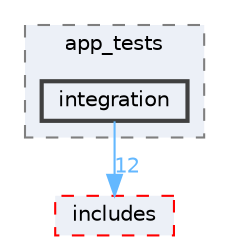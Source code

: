 digraph "app/app_tests/integration"
{
 // LATEX_PDF_SIZE
  bgcolor="transparent";
  edge [fontname=Helvetica,fontsize=10,labelfontname=Helvetica,labelfontsize=10];
  node [fontname=Helvetica,fontsize=10,shape=box,height=0.2,width=0.4];
  compound=true
  subgraph clusterdir_233f5a9e11cb958617720b9aa5e796d9 {
    graph [ bgcolor="#ecf0f7", pencolor="grey50", label="app_tests", fontname=Helvetica,fontsize=10 style="filled,dashed", URL="dir_233f5a9e11cb958617720b9aa5e796d9.html",tooltip=""]
  dir_c4611509ca9f72a4af4073838a355ce9 [label="integration", fillcolor="#ecf0f7", color="grey25", style="filled,bold", URL="dir_c4611509ca9f72a4af4073838a355ce9.html",tooltip=""];
  }
  dir_1c5c03227cca0102ee47bee331c2b55d [label="includes", fillcolor="#ecf0f7", color="red", style="filled,dashed", URL="dir_1c5c03227cca0102ee47bee331c2b55d.html",tooltip=""];
  dir_c4611509ca9f72a4af4073838a355ce9->dir_1c5c03227cca0102ee47bee331c2b55d [headlabel="12", labeldistance=1.5 headhref="dir_000017_000015.html" href="dir_000017_000015.html" color="steelblue1" fontcolor="steelblue1"];
}
